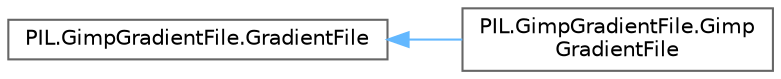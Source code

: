 digraph "Graphical Class Hierarchy"
{
 // LATEX_PDF_SIZE
  bgcolor="transparent";
  edge [fontname=Helvetica,fontsize=10,labelfontname=Helvetica,labelfontsize=10];
  node [fontname=Helvetica,fontsize=10,shape=box,height=0.2,width=0.4];
  rankdir="LR";
  Node0 [id="Node000000",label="PIL.GimpGradientFile.GradientFile",height=0.2,width=0.4,color="grey40", fillcolor="white", style="filled",URL="$d6/d74/classPIL_1_1GimpGradientFile_1_1GradientFile.html",tooltip=" "];
  Node0 -> Node1 [id="edge4753_Node000000_Node000001",dir="back",color="steelblue1",style="solid",tooltip=" "];
  Node1 [id="Node000001",label="PIL.GimpGradientFile.Gimp\lGradientFile",height=0.2,width=0.4,color="grey40", fillcolor="white", style="filled",URL="$df/ddd/classPIL_1_1GimpGradientFile_1_1GimpGradientFile.html",tooltip=" "];
}
